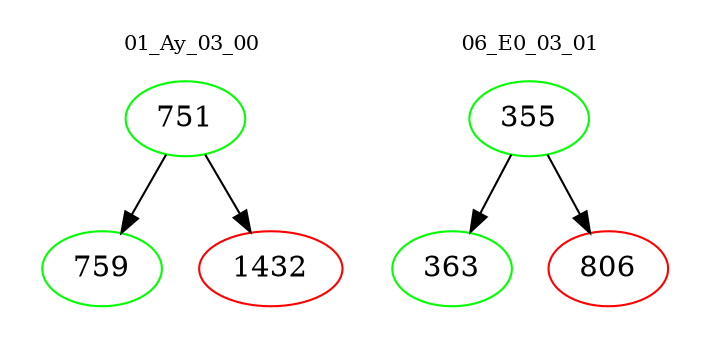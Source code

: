 digraph{
subgraph cluster_0 {
color = white
label = "01_Ay_03_00";
fontsize=10;
T0_751 [label="751", color="green"]
T0_751 -> T0_759 [color="black"]
T0_759 [label="759", color="green"]
T0_751 -> T0_1432 [color="black"]
T0_1432 [label="1432", color="red"]
}
subgraph cluster_1 {
color = white
label = "06_E0_03_01";
fontsize=10;
T1_355 [label="355", color="green"]
T1_355 -> T1_363 [color="black"]
T1_363 [label="363", color="green"]
T1_355 -> T1_806 [color="black"]
T1_806 [label="806", color="red"]
}
}
